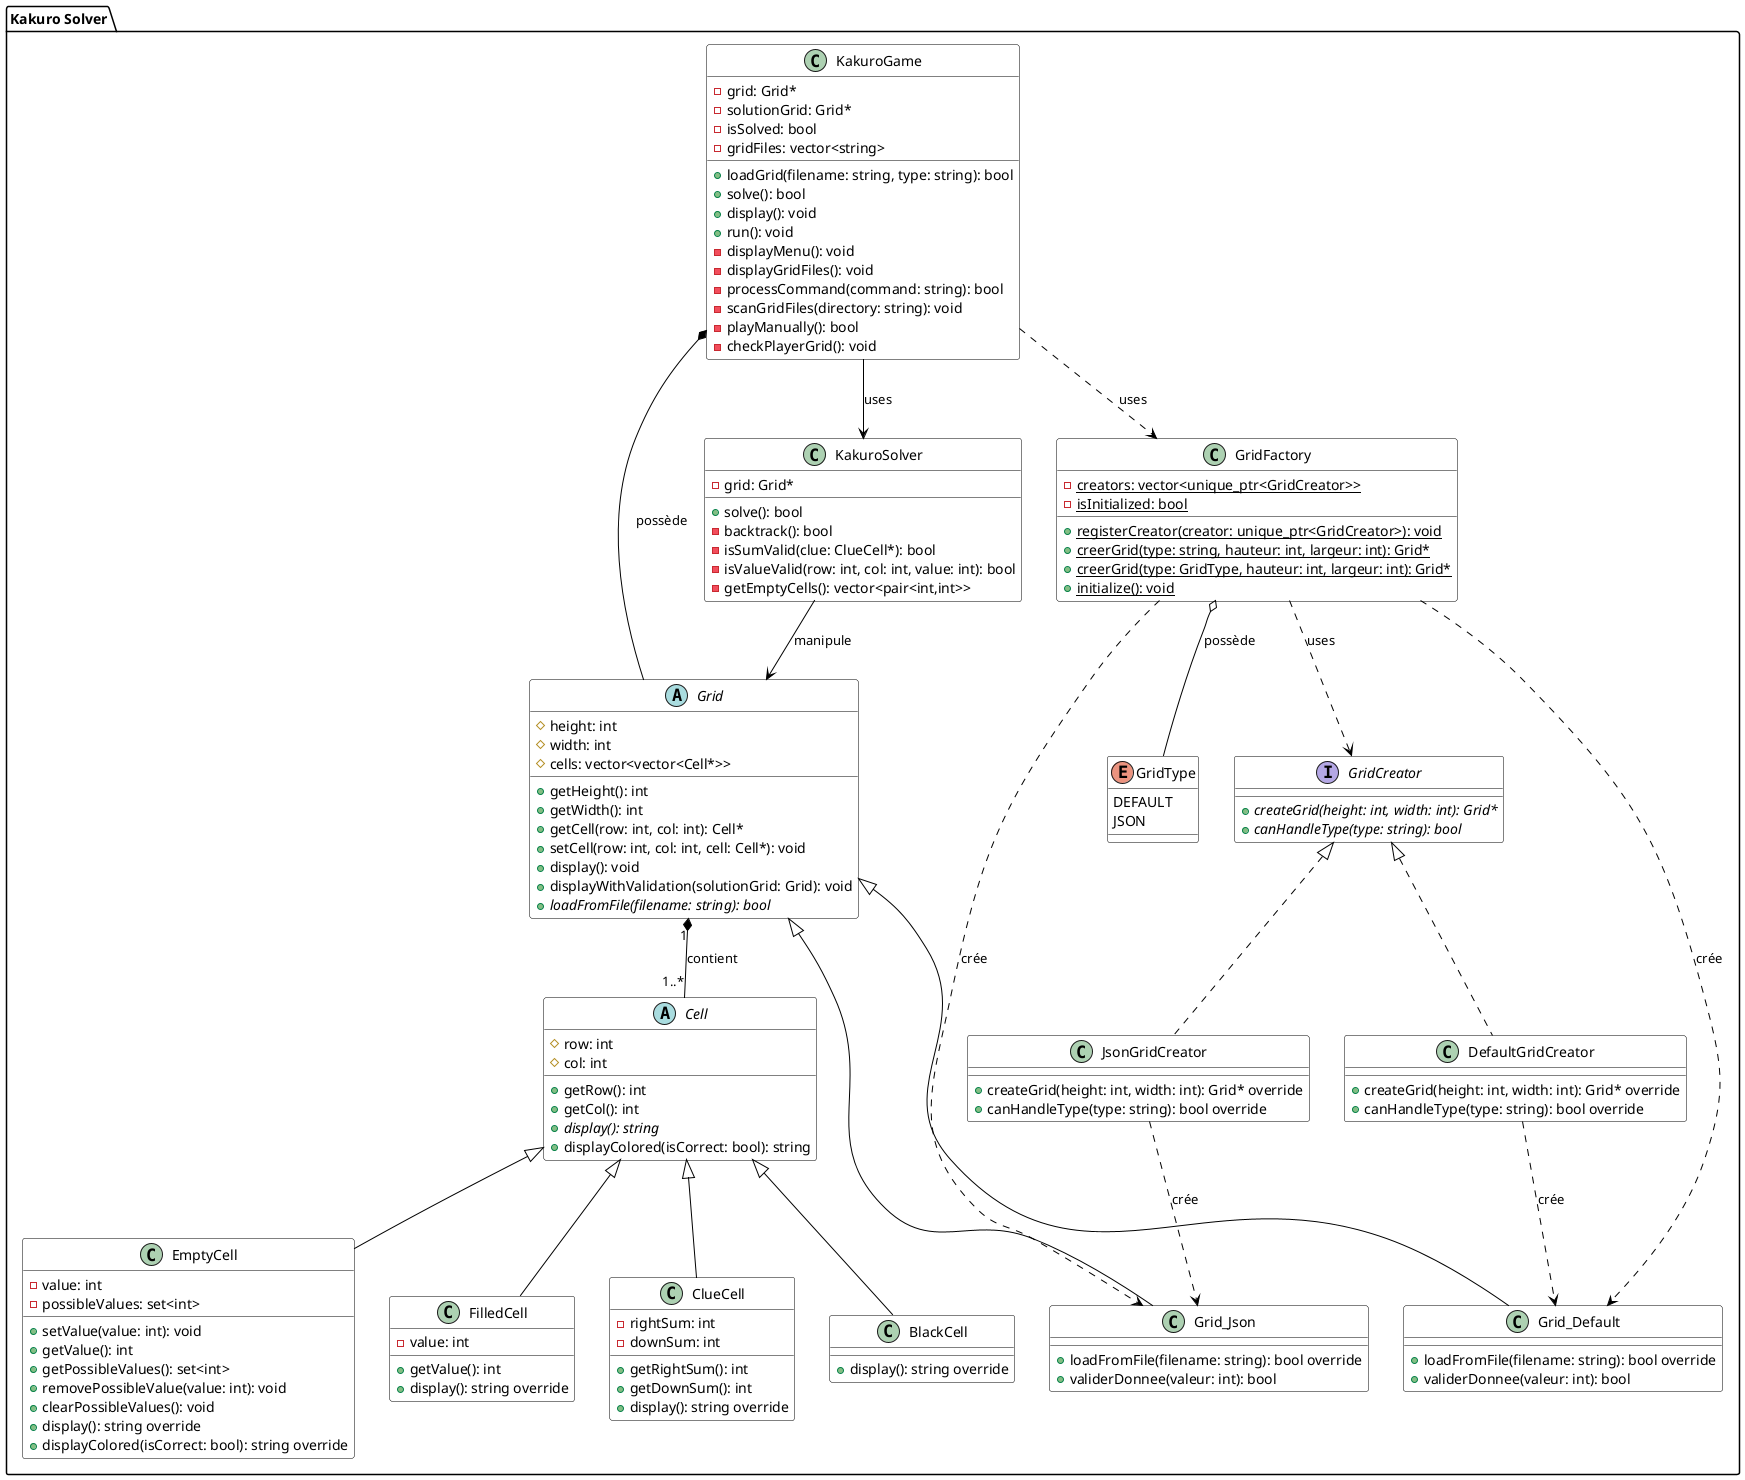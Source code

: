 @startuml

skinparam class {
  BackgroundColor white
  ArrowColor black
  BorderColor black
}

package "Kakuro Solver" {
    class KakuroGame {
        - grid: Grid*
        - solutionGrid: Grid*
        - isSolved: bool
        - gridFiles: vector<string>
        + loadGrid(filename: string, type: string): bool
        + solve(): bool
        + display(): void
        + run(): void
        - displayMenu(): void
        - displayGridFiles(): void
        - processCommand(command: string): bool
        - scanGridFiles(directory: string): void
        - playManually(): bool
        - checkPlayerGrid(): void
    }

    abstract class Cell {
        # row: int
        # col: int
        + getRow(): int
        + getCol(): int
        + {abstract} display(): string
        + displayColored(isCorrect: bool): string
    }

    class EmptyCell {
        - value: int
        - possibleValues: set<int>
        + setValue(value: int): void
        + getValue(): int
        + getPossibleValues(): set<int>
        + removePossibleValue(value: int): void
        + clearPossibleValues(): void
        + display(): string override
        + displayColored(isCorrect: bool): string override
    }

    class FilledCell {
        - value: int
        + getValue(): int
        + display(): string override
    }

    class ClueCell {
        - rightSum: int
        - downSum: int
        + getRightSum(): int
        + getDownSum(): int
        + display(): string override
    }

    class BlackCell {
        + display(): string override
    }

    abstract class Grid {
        # height: int
        # width: int
        # cells: vector<vector<Cell*>>
        + getHeight(): int
        + getWidth(): int
        + getCell(row: int, col: int): Cell*
        + setCell(row: int, col: int, cell: Cell*): void
        + display(): void
        + displayWithValidation(solutionGrid: Grid): void
        + {abstract} loadFromFile(filename: string): bool
    }

    class KakuroSolver {
        - grid: Grid*
        + solve(): bool
        - backtrack(): bool
        - isSumValid(clue: ClueCell*): bool
        - isValueValid(row: int, col: int, value: int): bool
        - getEmptyCells(): vector<pair<int,int>>
    }

    ' Factory Method Pattern Implementation
    
    interface GridCreator {
        + {abstract} createGrid(height: int, width: int): Grid*
        + {abstract} canHandleType(type: string): bool
    }

    class DefaultGridCreator {
        + createGrid(height: int, width: int): Grid* override
        + canHandleType(type: string): bool override
    }

    class JsonGridCreator {
        + createGrid(height: int, width: int): Grid* override
        + canHandleType(type: string): bool override
    }

    class GridFactory {
        - {static} creators: vector<unique_ptr<GridCreator>>
        - {static} isInitialized: bool
        + {static} registerCreator(creator: unique_ptr<GridCreator>): void
        + {static} creerGrid(type: string, hauteur: int, largeur: int): Grid*
        + {static} creerGrid(type: GridType, hauteur: int, largeur: int): Grid*
        + {static} initialize(): void
    }

    enum GridType {
        DEFAULT
        JSON
    }

    class Grid_Default {
        + loadFromFile(filename: string): bool override
        + validerDonnee(valeur: int): bool
    }

    class Grid_Json {
        + loadFromFile(filename: string): bool override
        + validerDonnee(valeur: int): bool
    }

    ' Relationships
    KakuroGame --> KakuroSolver: uses
    KakuroGame *-- Grid: possède
    KakuroGame ..> GridFactory: uses
    
    Grid <|-- Grid_Default
    Grid <|-- Grid_Json
    Grid "1" *-- "1..*" Cell: contient
    
    Cell <|-- EmptyCell
    Cell <|-- FilledCell
    Cell <|-- ClueCell
    Cell <|-- BlackCell
    
    KakuroSolver --> Grid: manipule
    
    ' Factory Method Pattern Relationships
    GridFactory ..> GridCreator: uses
    GridFactory o-- GridType: possède
    GridFactory ..> Grid_Default: crée
    GridFactory ..> Grid_Json: crée
    
    GridCreator <|.. DefaultGridCreator
    GridCreator <|.. JsonGridCreator
    
    DefaultGridCreator ..> Grid_Default: crée
    JsonGridCreator ..> Grid_Json: crée
}

@enduml